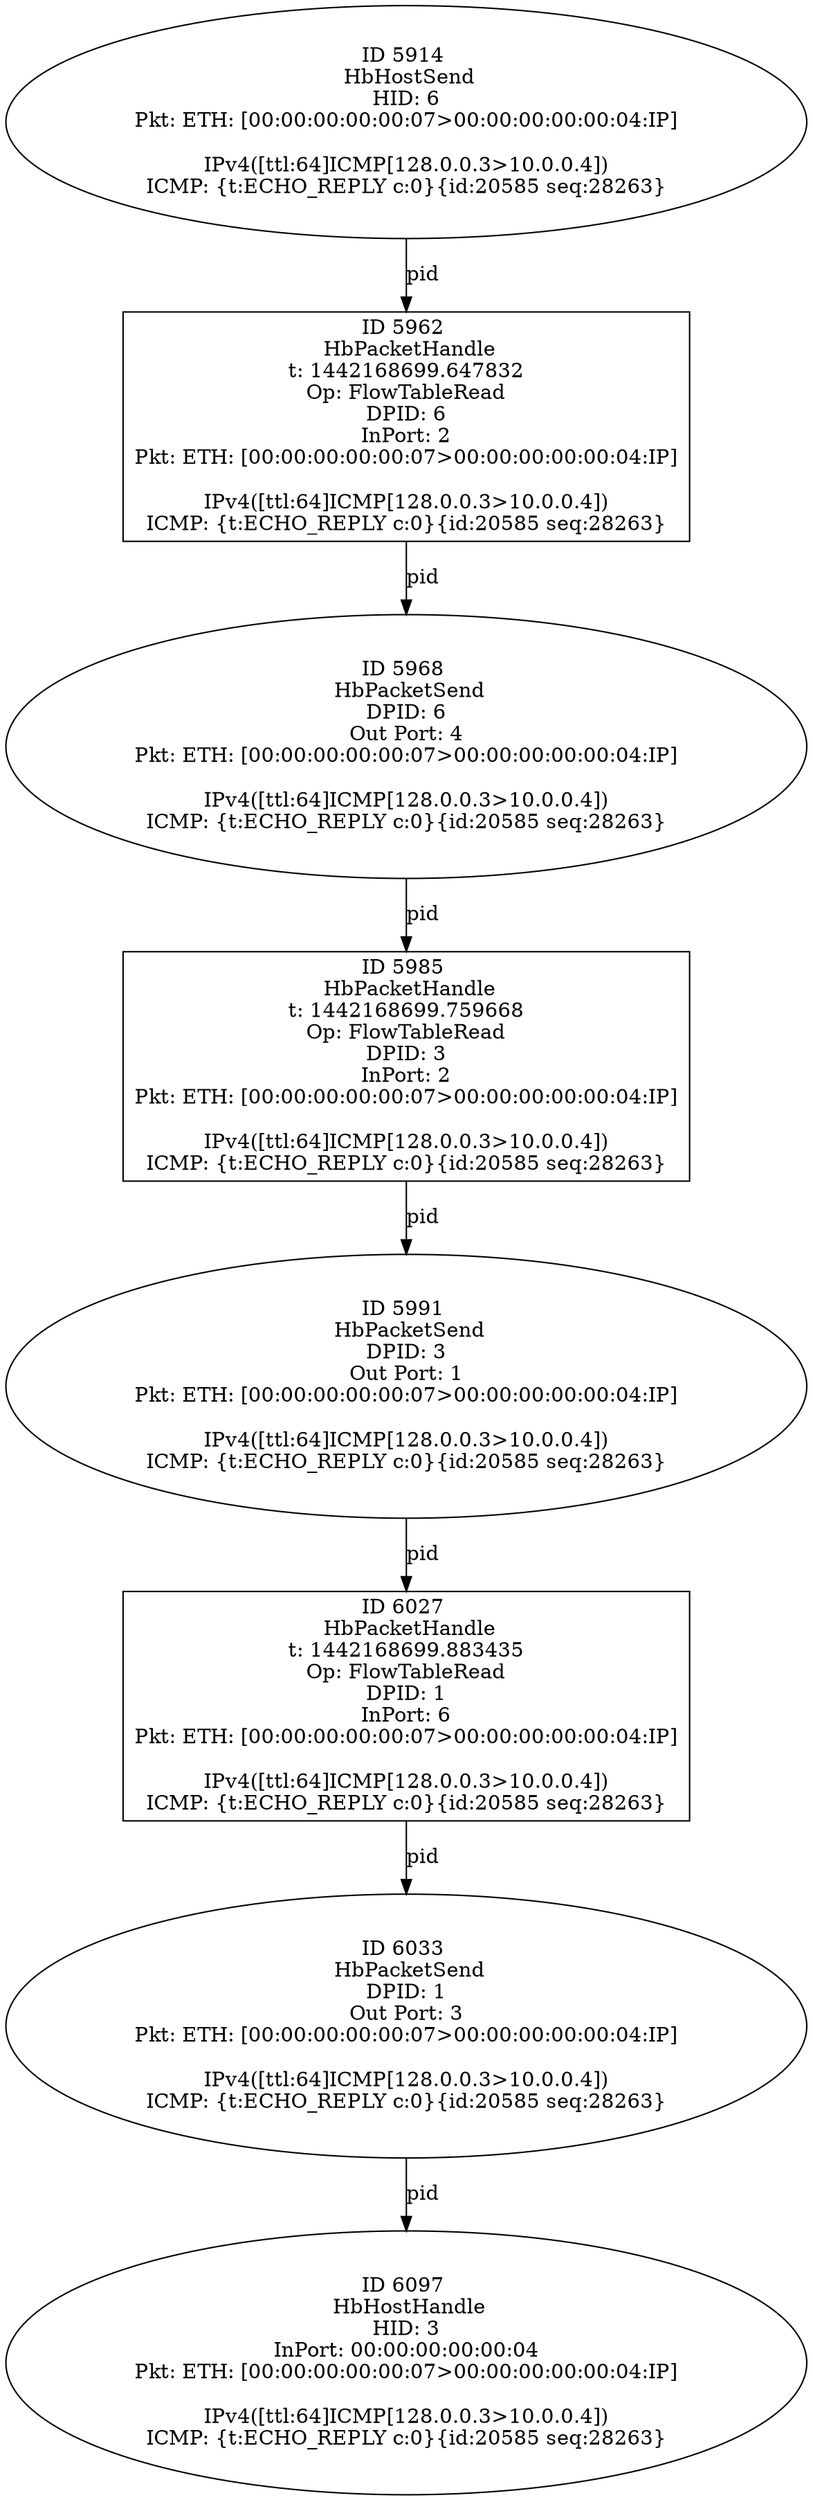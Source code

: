 strict digraph G {
6033 [shape=oval, event=<hb_events.HbPacketSend object at 0x108119dd0>, label="ID 6033 
 HbPacketSend
DPID: 1
Out Port: 3
Pkt: ETH: [00:00:00:00:00:07>00:00:00:00:00:04:IP]

IPv4([ttl:64]ICMP[128.0.0.3>10.0.0.4])
ICMP: {t:ECHO_REPLY c:0}{id:20585 seq:28263}"];
5985 [shape=box, event=<hb_events.HbPacketHandle object at 0x1080f6c10>, label="ID 5985 
 HbPacketHandle
t: 1442168699.759668
Op: FlowTableRead
DPID: 3
InPort: 2
Pkt: ETH: [00:00:00:00:00:07>00:00:00:00:00:04:IP]

IPv4([ttl:64]ICMP[128.0.0.3>10.0.0.4])
ICMP: {t:ECHO_REPLY c:0}{id:20585 seq:28263}"];
5991 [shape=oval, event=<hb_events.HbPacketSend object at 0x1080fc2d0>, label="ID 5991 
 HbPacketSend
DPID: 3
Out Port: 1
Pkt: ETH: [00:00:00:00:00:07>00:00:00:00:00:04:IP]

IPv4([ttl:64]ICMP[128.0.0.3>10.0.0.4])
ICMP: {t:ECHO_REPLY c:0}{id:20585 seq:28263}"];
5962 [shape=box, event=<hb_events.HbPacketHandle object at 0x1080e2610>, label="ID 5962 
 HbPacketHandle
t: 1442168699.647832
Op: FlowTableRead
DPID: 6
InPort: 2
Pkt: ETH: [00:00:00:00:00:07>00:00:00:00:00:04:IP]

IPv4([ttl:64]ICMP[128.0.0.3>10.0.0.4])
ICMP: {t:ECHO_REPLY c:0}{id:20585 seq:28263}"];
6027 [shape=box, event=<hb_events.HbPacketHandle object at 0x108112090>, label="ID 6027 
 HbPacketHandle
t: 1442168699.883435
Op: FlowTableRead
DPID: 1
InPort: 6
Pkt: ETH: [00:00:00:00:00:07>00:00:00:00:00:04:IP]

IPv4([ttl:64]ICMP[128.0.0.3>10.0.0.4])
ICMP: {t:ECHO_REPLY c:0}{id:20585 seq:28263}"];
5968 [shape=oval, event=<hb_events.HbPacketSend object at 0x1080e2890>, label="ID 5968 
 HbPacketSend
DPID: 6
Out Port: 4
Pkt: ETH: [00:00:00:00:00:07>00:00:00:00:00:04:IP]

IPv4([ttl:64]ICMP[128.0.0.3>10.0.0.4])
ICMP: {t:ECHO_REPLY c:0}{id:20585 seq:28263}"];
6097 [shape=oval, event=<hb_events.HbHostHandle object at 0x108154090>, label="ID 6097 
 HbHostHandle
HID: 3
InPort: 00:00:00:00:00:04
Pkt: ETH: [00:00:00:00:00:07>00:00:00:00:00:04:IP]

IPv4([ttl:64]ICMP[128.0.0.3>10.0.0.4])
ICMP: {t:ECHO_REPLY c:0}{id:20585 seq:28263}"];
5914 [shape=oval, event=<hb_events.HbHostSend object at 0x1080ae7d0>, label="ID 5914 
 HbHostSend
HID: 6
Pkt: ETH: [00:00:00:00:00:07>00:00:00:00:00:04:IP]

IPv4([ttl:64]ICMP[128.0.0.3>10.0.0.4])
ICMP: {t:ECHO_REPLY c:0}{id:20585 seq:28263}"];
5985 -> 5991  [rel=pid, label=pid];
5991 -> 6027  [rel=pid, label=pid];
5962 -> 5968  [rel=pid, label=pid];
6027 -> 6033  [rel=pid, label=pid];
5968 -> 5985  [rel=pid, label=pid];
6033 -> 6097  [rel=pid, label=pid];
5914 -> 5962  [rel=pid, label=pid];
}
